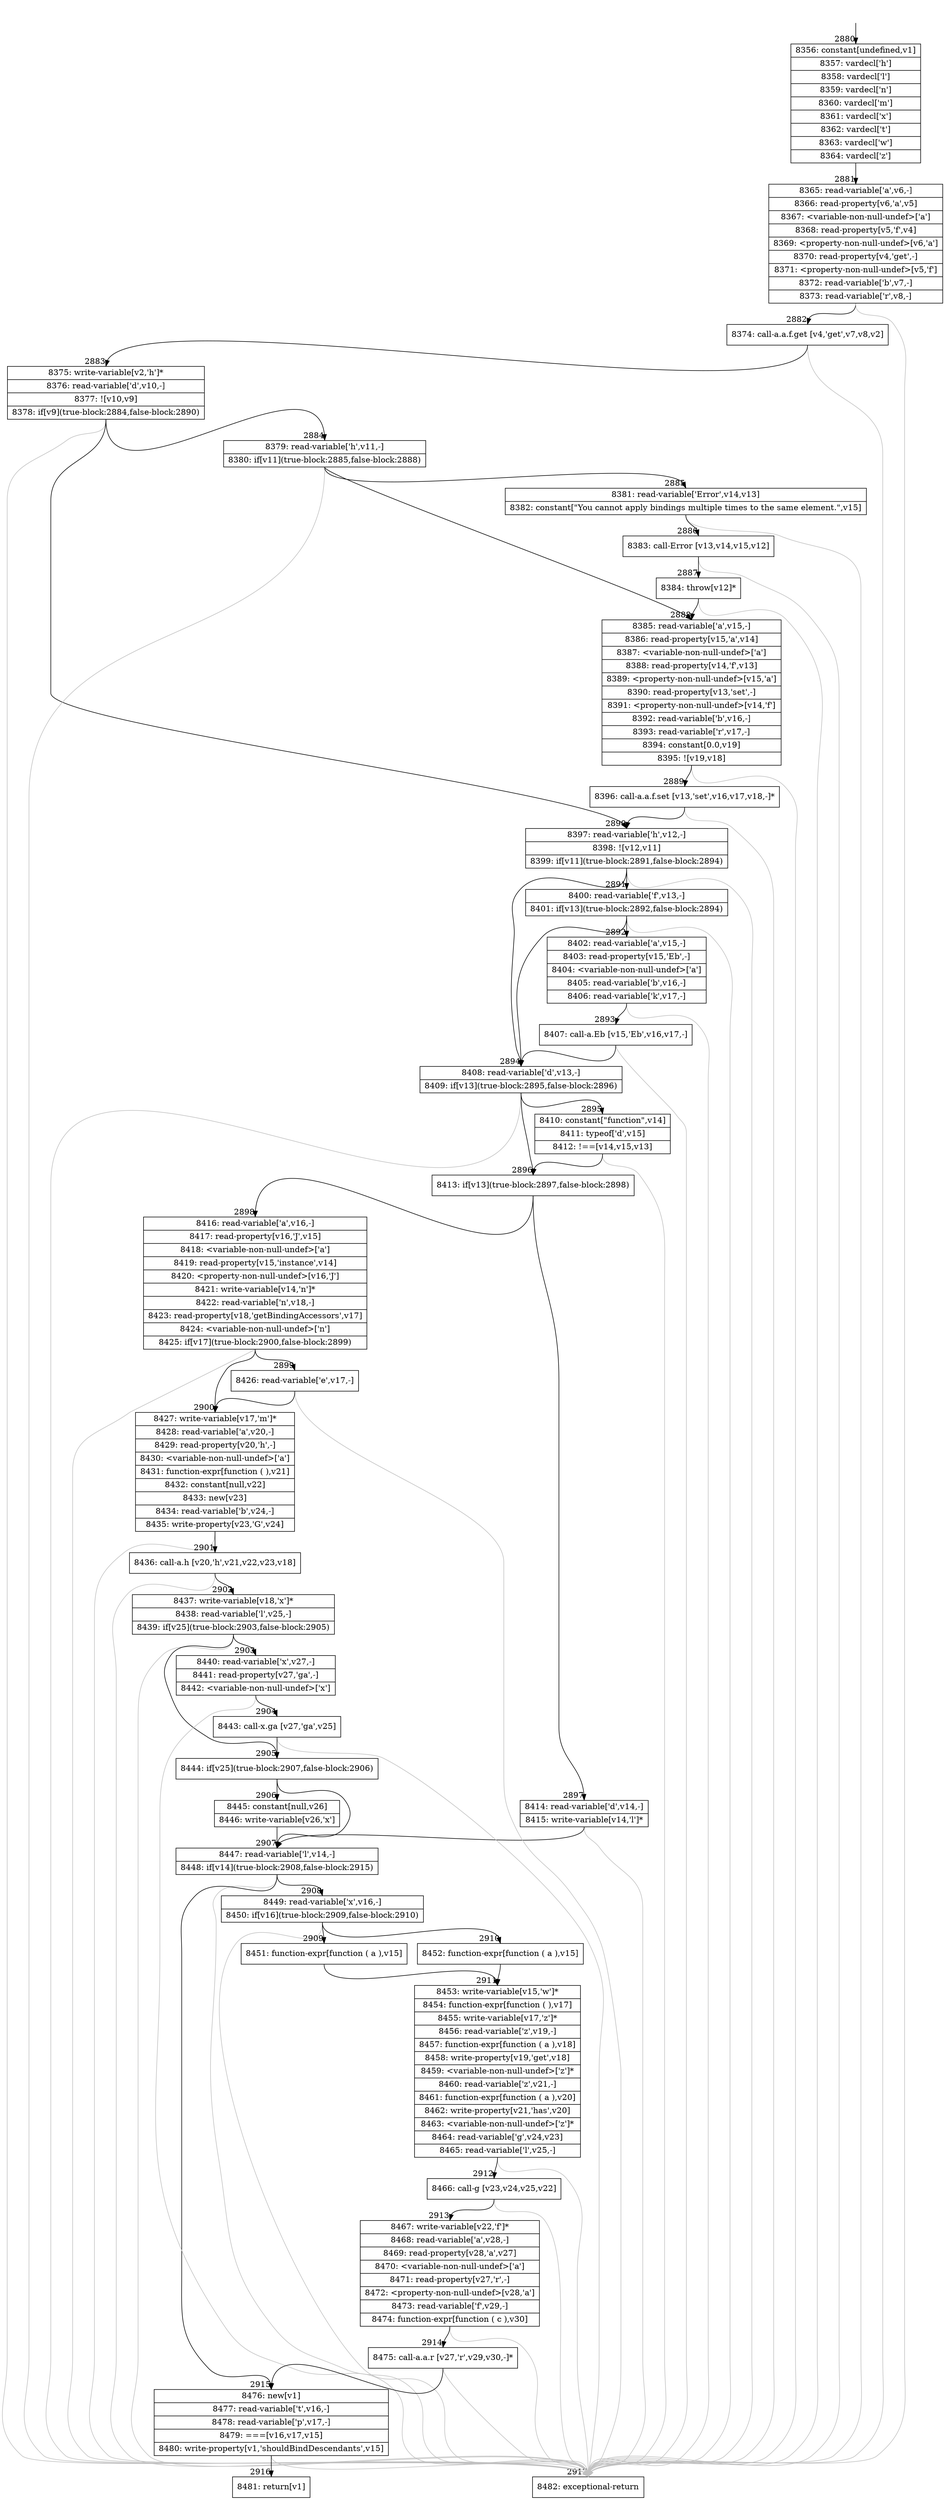 digraph {
rankdir="TD"
BB_entry227[shape=none,label=""];
BB_entry227 -> BB2880 [tailport=s, headport=n, headlabel="    2880"]
BB2880 [shape=record label="{8356: constant[undefined,v1]|8357: vardecl['h']|8358: vardecl['l']|8359: vardecl['n']|8360: vardecl['m']|8361: vardecl['x']|8362: vardecl['t']|8363: vardecl['w']|8364: vardecl['z']}" ] 
BB2880 -> BB2881 [tailport=s, headport=n, headlabel="      2881"]
BB2881 [shape=record label="{8365: read-variable['a',v6,-]|8366: read-property[v6,'a',v5]|8367: \<variable-non-null-undef\>['a']|8368: read-property[v5,'f',v4]|8369: \<property-non-null-undef\>[v6,'a']|8370: read-property[v4,'get',-]|8371: \<property-non-null-undef\>[v5,'f']|8372: read-variable['b',v7,-]|8373: read-variable['r',v8,-]}" ] 
BB2881 -> BB2882 [tailport=s, headport=n, headlabel="      2882"]
BB2881 -> BB2917 [tailport=s, headport=n, color=gray, headlabel="      2917"]
BB2882 [shape=record label="{8374: call-a.a.f.get [v4,'get',v7,v8,v2]}" ] 
BB2882 -> BB2883 [tailport=s, headport=n, headlabel="      2883"]
BB2882 -> BB2917 [tailport=s, headport=n, color=gray]
BB2883 [shape=record label="{8375: write-variable[v2,'h']*|8376: read-variable['d',v10,-]|8377: ![v10,v9]|8378: if[v9](true-block:2884,false-block:2890)}" ] 
BB2883 -> BB2884 [tailport=s, headport=n, headlabel="      2884"]
BB2883 -> BB2890 [tailport=s, headport=n, headlabel="      2890"]
BB2883 -> BB2917 [tailport=s, headport=n, color=gray]
BB2884 [shape=record label="{8379: read-variable['h',v11,-]|8380: if[v11](true-block:2885,false-block:2888)}" ] 
BB2884 -> BB2885 [tailport=s, headport=n, headlabel="      2885"]
BB2884 -> BB2888 [tailport=s, headport=n, headlabel="      2888"]
BB2884 -> BB2917 [tailport=s, headport=n, color=gray]
BB2885 [shape=record label="{8381: read-variable['Error',v14,v13]|8382: constant[\"You cannot apply bindings multiple times to the same element.\",v15]}" ] 
BB2885 -> BB2886 [tailport=s, headport=n, headlabel="      2886"]
BB2885 -> BB2917 [tailport=s, headport=n, color=gray]
BB2886 [shape=record label="{8383: call-Error [v13,v14,v15,v12]}" ] 
BB2886 -> BB2887 [tailport=s, headport=n, headlabel="      2887"]
BB2886 -> BB2917 [tailport=s, headport=n, color=gray]
BB2887 [shape=record label="{8384: throw[v12]*}" ] 
BB2887 -> BB2888 [tailport=s, headport=n]
BB2887 -> BB2917 [tailport=s, headport=n, color=gray]
BB2888 [shape=record label="{8385: read-variable['a',v15,-]|8386: read-property[v15,'a',v14]|8387: \<variable-non-null-undef\>['a']|8388: read-property[v14,'f',v13]|8389: \<property-non-null-undef\>[v15,'a']|8390: read-property[v13,'set',-]|8391: \<property-non-null-undef\>[v14,'f']|8392: read-variable['b',v16,-]|8393: read-variable['r',v17,-]|8394: constant[0.0,v19]|8395: ![v19,v18]}" ] 
BB2888 -> BB2889 [tailport=s, headport=n, headlabel="      2889"]
BB2888 -> BB2917 [tailport=s, headport=n, color=gray]
BB2889 [shape=record label="{8396: call-a.a.f.set [v13,'set',v16,v17,v18,-]*}" ] 
BB2889 -> BB2890 [tailport=s, headport=n]
BB2889 -> BB2917 [tailport=s, headport=n, color=gray]
BB2890 [shape=record label="{8397: read-variable['h',v12,-]|8398: ![v12,v11]|8399: if[v11](true-block:2891,false-block:2894)}" ] 
BB2890 -> BB2894 [tailport=s, headport=n, headlabel="      2894"]
BB2890 -> BB2891 [tailport=s, headport=n, headlabel="      2891"]
BB2890 -> BB2917 [tailport=s, headport=n, color=gray]
BB2891 [shape=record label="{8400: read-variable['f',v13,-]|8401: if[v13](true-block:2892,false-block:2894)}" ] 
BB2891 -> BB2894 [tailport=s, headport=n]
BB2891 -> BB2892 [tailport=s, headport=n, headlabel="      2892"]
BB2891 -> BB2917 [tailport=s, headport=n, color=gray]
BB2892 [shape=record label="{8402: read-variable['a',v15,-]|8403: read-property[v15,'Eb',-]|8404: \<variable-non-null-undef\>['a']|8405: read-variable['b',v16,-]|8406: read-variable['k',v17,-]}" ] 
BB2892 -> BB2893 [tailport=s, headport=n, headlabel="      2893"]
BB2892 -> BB2917 [tailport=s, headport=n, color=gray]
BB2893 [shape=record label="{8407: call-a.Eb [v15,'Eb',v16,v17,-]}" ] 
BB2893 -> BB2894 [tailport=s, headport=n]
BB2893 -> BB2917 [tailport=s, headport=n, color=gray]
BB2894 [shape=record label="{8408: read-variable['d',v13,-]|8409: if[v13](true-block:2895,false-block:2896)}" ] 
BB2894 -> BB2896 [tailport=s, headport=n, headlabel="      2896"]
BB2894 -> BB2895 [tailport=s, headport=n, headlabel="      2895"]
BB2894 -> BB2917 [tailport=s, headport=n, color=gray]
BB2895 [shape=record label="{8410: constant[\"function\",v14]|8411: typeof['d',v15]|8412: !==[v14,v15,v13]}" ] 
BB2895 -> BB2896 [tailport=s, headport=n]
BB2895 -> BB2917 [tailport=s, headport=n, color=gray]
BB2896 [shape=record label="{8413: if[v13](true-block:2897,false-block:2898)}" ] 
BB2896 -> BB2897 [tailport=s, headport=n, headlabel="      2897"]
BB2896 -> BB2898 [tailport=s, headport=n, headlabel="      2898"]
BB2897 [shape=record label="{8414: read-variable['d',v14,-]|8415: write-variable[v14,'l']*}" ] 
BB2897 -> BB2907 [tailport=s, headport=n, headlabel="      2907"]
BB2897 -> BB2917 [tailport=s, headport=n, color=gray]
BB2898 [shape=record label="{8416: read-variable['a',v16,-]|8417: read-property[v16,'J',v15]|8418: \<variable-non-null-undef\>['a']|8419: read-property[v15,'instance',v14]|8420: \<property-non-null-undef\>[v16,'J']|8421: write-variable[v14,'n']*|8422: read-variable['n',v18,-]|8423: read-property[v18,'getBindingAccessors',v17]|8424: \<variable-non-null-undef\>['n']|8425: if[v17](true-block:2900,false-block:2899)}" ] 
BB2898 -> BB2900 [tailport=s, headport=n, headlabel="      2900"]
BB2898 -> BB2899 [tailport=s, headport=n, headlabel="      2899"]
BB2898 -> BB2917 [tailport=s, headport=n, color=gray]
BB2899 [shape=record label="{8426: read-variable['e',v17,-]}" ] 
BB2899 -> BB2900 [tailport=s, headport=n]
BB2899 -> BB2917 [tailport=s, headport=n, color=gray]
BB2900 [shape=record label="{8427: write-variable[v17,'m']*|8428: read-variable['a',v20,-]|8429: read-property[v20,'h',-]|8430: \<variable-non-null-undef\>['a']|8431: function-expr[function ( ),v21]|8432: constant[null,v22]|8433: new[v23]|8434: read-variable['b',v24,-]|8435: write-property[v23,'G',v24]}" ] 
BB2900 -> BB2901 [tailport=s, headport=n, headlabel="      2901"]
BB2900 -> BB2917 [tailport=s, headport=n, color=gray]
BB2901 [shape=record label="{8436: call-a.h [v20,'h',v21,v22,v23,v18]}" ] 
BB2901 -> BB2902 [tailport=s, headport=n, headlabel="      2902"]
BB2901 -> BB2917 [tailport=s, headport=n, color=gray]
BB2902 [shape=record label="{8437: write-variable[v18,'x']*|8438: read-variable['l',v25,-]|8439: if[v25](true-block:2903,false-block:2905)}" ] 
BB2902 -> BB2905 [tailport=s, headport=n, headlabel="      2905"]
BB2902 -> BB2903 [tailport=s, headport=n, headlabel="      2903"]
BB2902 -> BB2917 [tailport=s, headport=n, color=gray]
BB2903 [shape=record label="{8440: read-variable['x',v27,-]|8441: read-property[v27,'ga',-]|8442: \<variable-non-null-undef\>['x']}" ] 
BB2903 -> BB2904 [tailport=s, headport=n, headlabel="      2904"]
BB2903 -> BB2917 [tailport=s, headport=n, color=gray]
BB2904 [shape=record label="{8443: call-x.ga [v27,'ga',v25]}" ] 
BB2904 -> BB2905 [tailport=s, headport=n]
BB2904 -> BB2917 [tailport=s, headport=n, color=gray]
BB2905 [shape=record label="{8444: if[v25](true-block:2907,false-block:2906)}" ] 
BB2905 -> BB2907 [tailport=s, headport=n]
BB2905 -> BB2906 [tailport=s, headport=n, headlabel="      2906"]
BB2906 [shape=record label="{8445: constant[null,v26]|8446: write-variable[v26,'x']}" ] 
BB2906 -> BB2907 [tailport=s, headport=n]
BB2907 [shape=record label="{8447: read-variable['l',v14,-]|8448: if[v14](true-block:2908,false-block:2915)}" ] 
BB2907 -> BB2908 [tailport=s, headport=n, headlabel="      2908"]
BB2907 -> BB2915 [tailport=s, headport=n, headlabel="      2915"]
BB2907 -> BB2917 [tailport=s, headport=n, color=gray]
BB2908 [shape=record label="{8449: read-variable['x',v16,-]|8450: if[v16](true-block:2909,false-block:2910)}" ] 
BB2908 -> BB2909 [tailport=s, headport=n, headlabel="      2909"]
BB2908 -> BB2910 [tailport=s, headport=n, headlabel="      2910"]
BB2908 -> BB2917 [tailport=s, headport=n, color=gray]
BB2909 [shape=record label="{8451: function-expr[function ( a ),v15]}" ] 
BB2909 -> BB2911 [tailport=s, headport=n, headlabel="      2911"]
BB2910 [shape=record label="{8452: function-expr[function ( a ),v15]}" ] 
BB2910 -> BB2911 [tailport=s, headport=n]
BB2911 [shape=record label="{8453: write-variable[v15,'w']*|8454: function-expr[function ( ),v17]|8455: write-variable[v17,'z']*|8456: read-variable['z',v19,-]|8457: function-expr[function ( a ),v18]|8458: write-property[v19,'get',v18]|8459: \<variable-non-null-undef\>['z']*|8460: read-variable['z',v21,-]|8461: function-expr[function ( a ),v20]|8462: write-property[v21,'has',v20]|8463: \<variable-non-null-undef\>['z']*|8464: read-variable['g',v24,v23]|8465: read-variable['l',v25,-]}" ] 
BB2911 -> BB2912 [tailport=s, headport=n, headlabel="      2912"]
BB2911 -> BB2917 [tailport=s, headport=n, color=gray]
BB2912 [shape=record label="{8466: call-g [v23,v24,v25,v22]}" ] 
BB2912 -> BB2913 [tailport=s, headport=n, headlabel="      2913"]
BB2912 -> BB2917 [tailport=s, headport=n, color=gray]
BB2913 [shape=record label="{8467: write-variable[v22,'f']*|8468: read-variable['a',v28,-]|8469: read-property[v28,'a',v27]|8470: \<variable-non-null-undef\>['a']|8471: read-property[v27,'r',-]|8472: \<property-non-null-undef\>[v28,'a']|8473: read-variable['f',v29,-]|8474: function-expr[function ( c ),v30]}" ] 
BB2913 -> BB2914 [tailport=s, headport=n, headlabel="      2914"]
BB2913 -> BB2917 [tailport=s, headport=n, color=gray]
BB2914 [shape=record label="{8475: call-a.a.r [v27,'r',v29,v30,-]*}" ] 
BB2914 -> BB2915 [tailport=s, headport=n]
BB2914 -> BB2917 [tailport=s, headport=n, color=gray]
BB2915 [shape=record label="{8476: new[v1]|8477: read-variable['t',v16,-]|8478: read-variable['p',v17,-]|8479: ===[v16,v17,v15]|8480: write-property[v1,'shouldBindDescendants',v15]}" ] 
BB2915 -> BB2916 [tailport=s, headport=n, headlabel="      2916"]
BB2915 -> BB2917 [tailport=s, headport=n, color=gray]
BB2916 [shape=record label="{8481: return[v1]}" ] 
BB2917 [shape=record label="{8482: exceptional-return}" ] 
}
